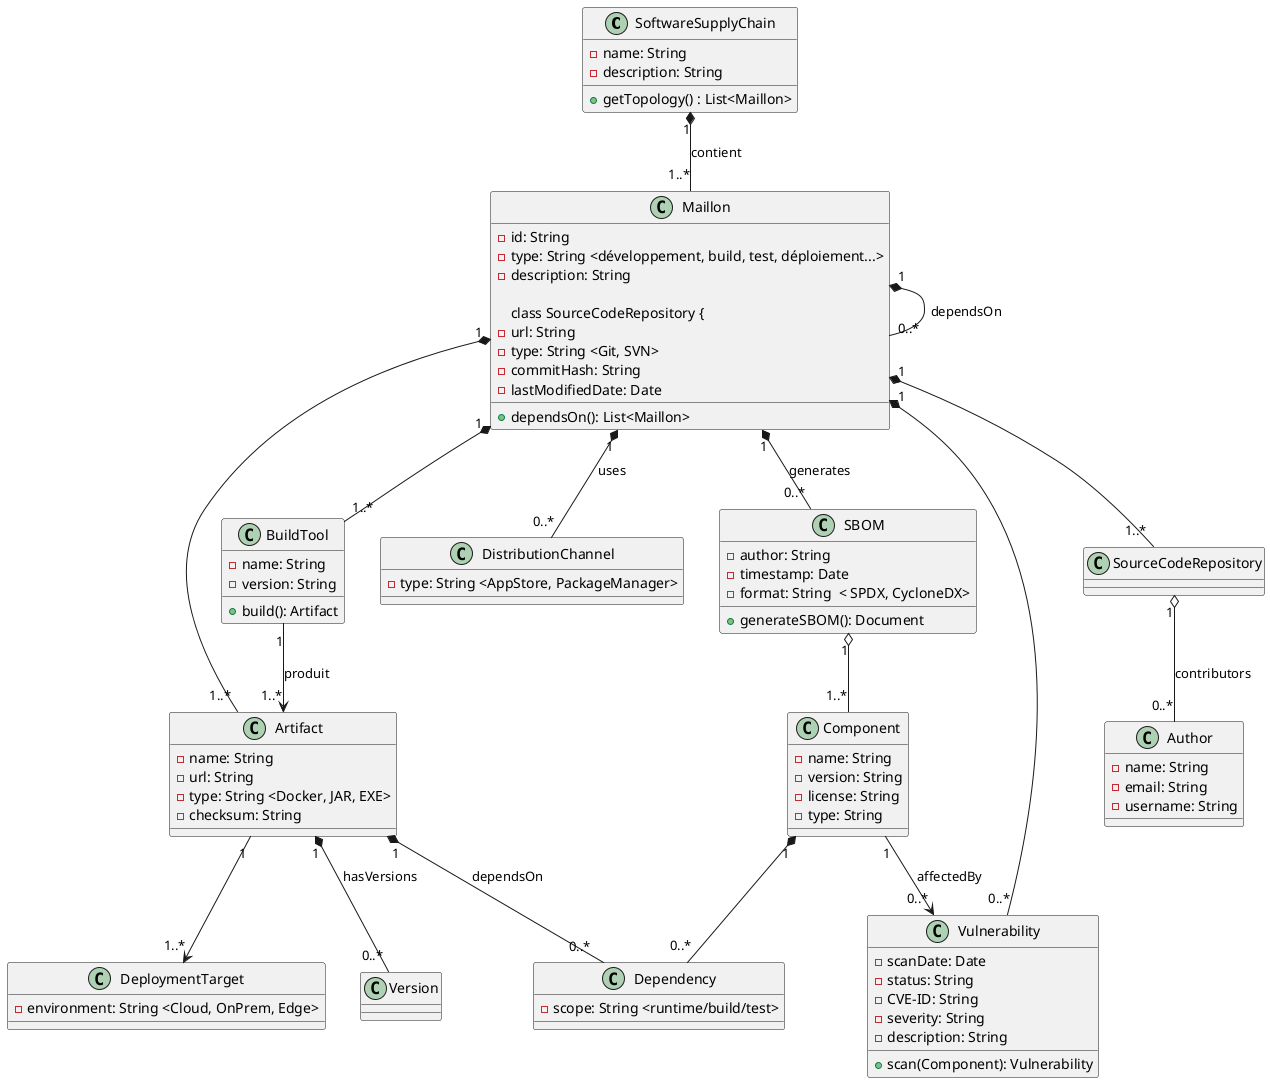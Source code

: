 @startuml
class SoftwareSupplyChain {
  - name: String
  - description: String
  + getTopology() : List<Maillon>
}

class Maillon {
  - id: String
  - type: String <développement, build, test, déploiement...>
  - description: String
  + dependsOn(): List<Maillon>  

class SourceCodeRepository {
  - url: String
  - type: String <Git, SVN>
  - commitHash: String
  - lastModifiedDate: Date 
}

class Author {
  - name: String
  - email: String
  - username: String
}

class BuildTool {
  - name: String
  - version: String
  + build(): Artifact
}

class Artifact {
  - name: String
  - url: String
  - type: String <Docker, JAR, EXE>
  - checksum: String
}

class DistributionChannel {
  - type: String <AppStore, PackageManager>
}

class DeploymentTarget {
  - environment: String <Cloud, OnPrem, Edge>
}

class Vulnerability {
  - scanDate: Date
  - status: String
  - CVE-ID: String
  - severity: String
  - description: String
  + scan(Component): Vulnerability
}

class SBOM {
  - author: String
  - timestamp: Date
  - format: String  < SPDX, CycloneDX>
  + generateSBOM(): Document
}

class Component {
  - name: String
  - version: String
  - license: String
  - type: String
}

class Dependency {
  - scope: String <runtime/build/test>
}

SoftwareSupplyChain "1" *-- "1..*" Maillon : contient

Maillon "1" *-- "1..*" SourceCodeRepository
Maillon "1" *-- "1..*" BuildTool
Maillon "1" *-- "1..*" Artifact
Maillon "1" *-- "0..*" Vulnerability
Maillon "1" *-- "0..*" SBOM : generates 
Maillon "1" *-- "0..*" DistributionChannel : uses

SBOM "1" o-- "1..*" Component
Component "1" *-- "0..*" Dependency
Artifact "1" --> "1..*" DeploymentTarget
BuildTool "1" --> "1..*" Artifact : produit
Component "1" --> "0..*" Vulnerability : affectedBy

SourceCodeRepository "1" o-- "0..*" Author : contributors

Artifact "1" *-- "0..*" Version : hasVersions
Artifact "1" *-- "0..*" Dependency : dependsOn
Maillon "1" *-- "0..*" Maillon : dependsOn
@enduml